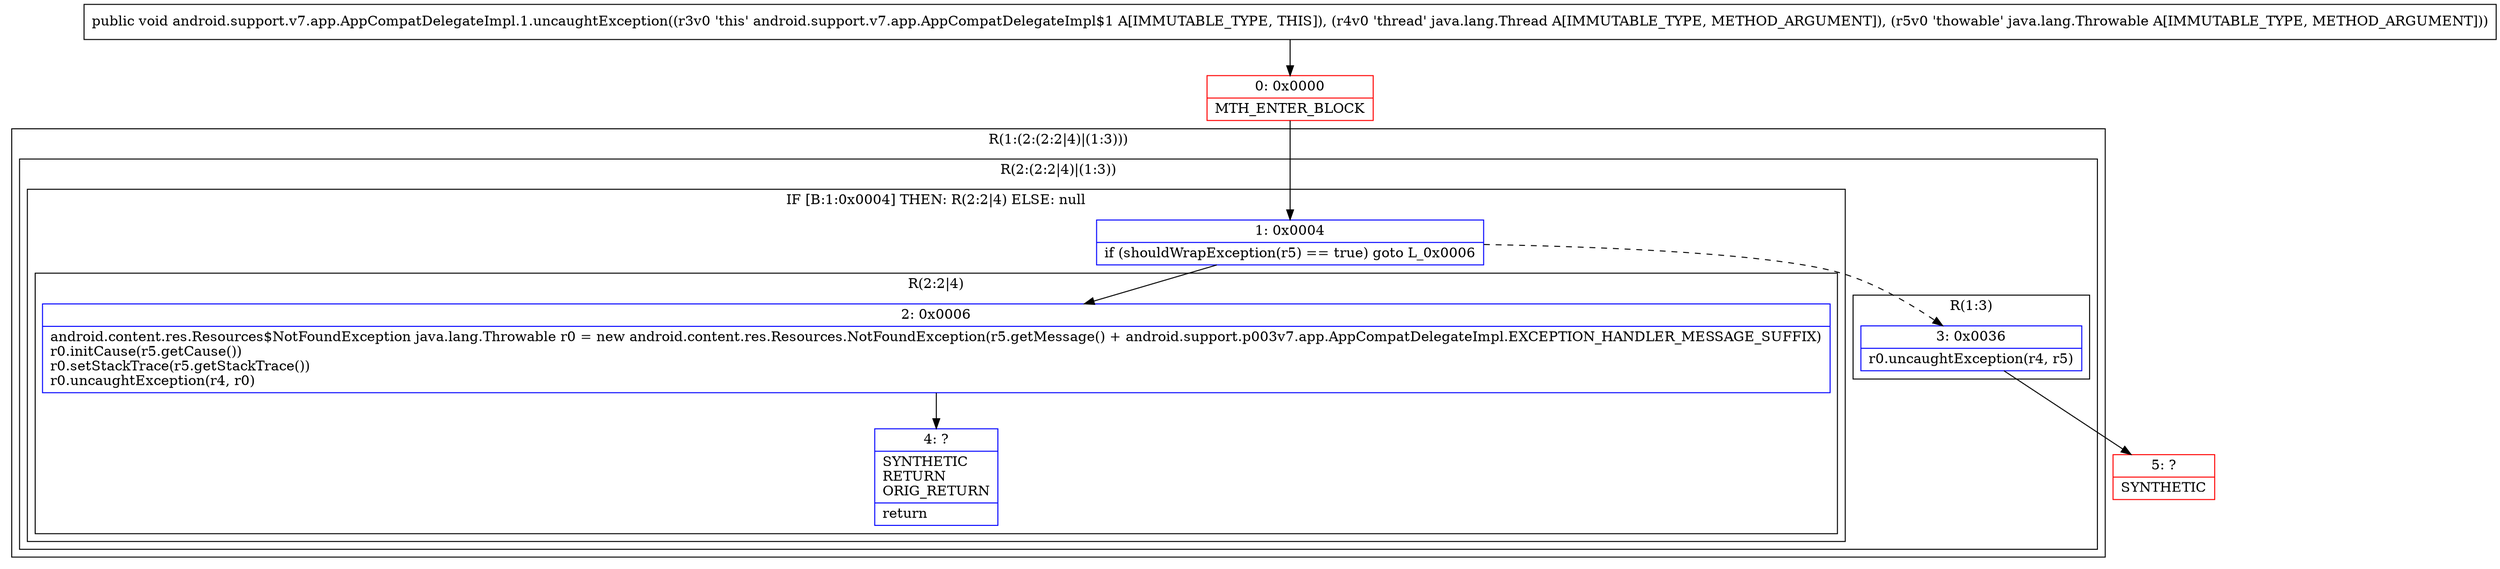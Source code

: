 digraph "CFG forandroid.support.v7.app.AppCompatDelegateImpl.1.uncaughtException(Ljava\/lang\/Thread;Ljava\/lang\/Throwable;)V" {
subgraph cluster_Region_1716340834 {
label = "R(1:(2:(2:2|4)|(1:3)))";
node [shape=record,color=blue];
subgraph cluster_Region_209482118 {
label = "R(2:(2:2|4)|(1:3))";
node [shape=record,color=blue];
subgraph cluster_IfRegion_831923869 {
label = "IF [B:1:0x0004] THEN: R(2:2|4) ELSE: null";
node [shape=record,color=blue];
Node_1 [shape=record,label="{1\:\ 0x0004|if (shouldWrapException(r5) == true) goto L_0x0006\l}"];
subgraph cluster_Region_1229389543 {
label = "R(2:2|4)";
node [shape=record,color=blue];
Node_2 [shape=record,label="{2\:\ 0x0006|android.content.res.Resources$NotFoundException java.lang.Throwable r0 = new android.content.res.Resources.NotFoundException(r5.getMessage() + android.support.p003v7.app.AppCompatDelegateImpl.EXCEPTION_HANDLER_MESSAGE_SUFFIX)\lr0.initCause(r5.getCause())\lr0.setStackTrace(r5.getStackTrace())\lr0.uncaughtException(r4, r0)\l}"];
Node_4 [shape=record,label="{4\:\ ?|SYNTHETIC\lRETURN\lORIG_RETURN\l|return\l}"];
}
}
subgraph cluster_Region_640942157 {
label = "R(1:3)";
node [shape=record,color=blue];
Node_3 [shape=record,label="{3\:\ 0x0036|r0.uncaughtException(r4, r5)\l}"];
}
}
}
Node_0 [shape=record,color=red,label="{0\:\ 0x0000|MTH_ENTER_BLOCK\l}"];
Node_5 [shape=record,color=red,label="{5\:\ ?|SYNTHETIC\l}"];
MethodNode[shape=record,label="{public void android.support.v7.app.AppCompatDelegateImpl.1.uncaughtException((r3v0 'this' android.support.v7.app.AppCompatDelegateImpl$1 A[IMMUTABLE_TYPE, THIS]), (r4v0 'thread' java.lang.Thread A[IMMUTABLE_TYPE, METHOD_ARGUMENT]), (r5v0 'thowable' java.lang.Throwable A[IMMUTABLE_TYPE, METHOD_ARGUMENT])) }"];
MethodNode -> Node_0;
Node_1 -> Node_2;
Node_1 -> Node_3[style=dashed];
Node_2 -> Node_4;
Node_3 -> Node_5;
Node_0 -> Node_1;
}

